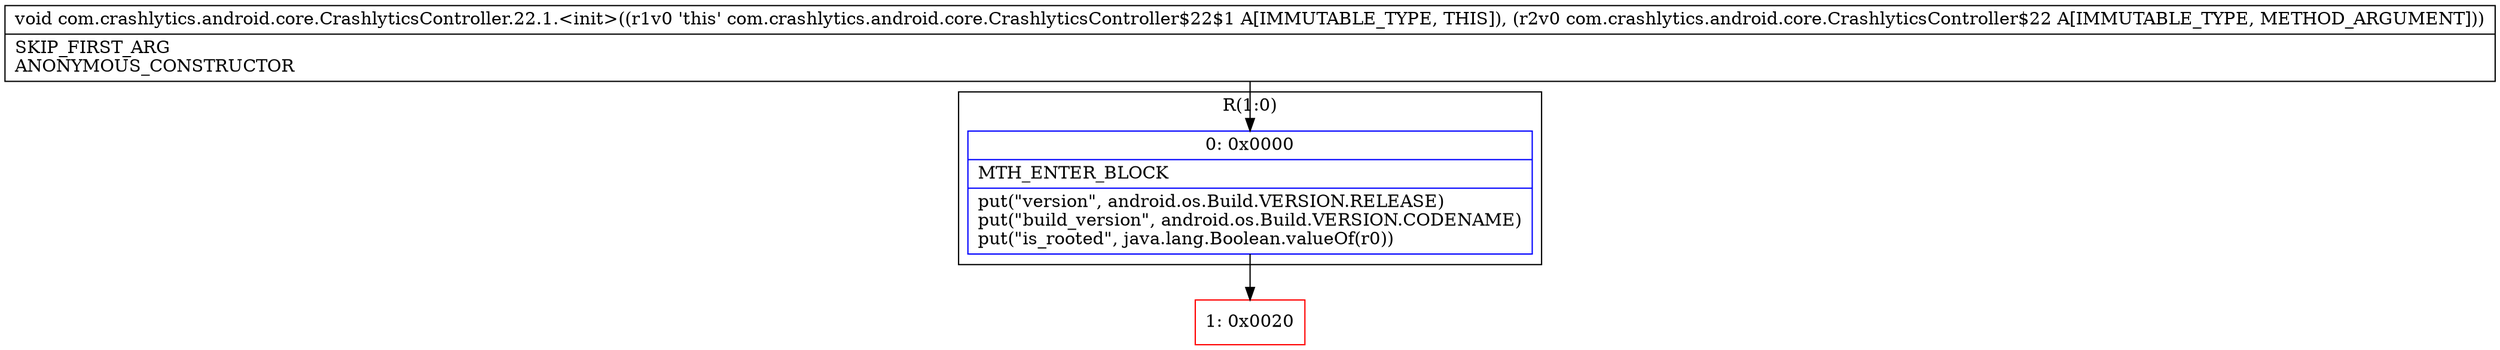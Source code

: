 digraph "CFG forcom.crashlytics.android.core.CrashlyticsController.22.1.\<init\>(Lcom\/crashlytics\/android\/core\/CrashlyticsController$22;)V" {
subgraph cluster_Region_76715628 {
label = "R(1:0)";
node [shape=record,color=blue];
Node_0 [shape=record,label="{0\:\ 0x0000|MTH_ENTER_BLOCK\l|put(\"version\", android.os.Build.VERSION.RELEASE)\lput(\"build_version\", android.os.Build.VERSION.CODENAME)\lput(\"is_rooted\", java.lang.Boolean.valueOf(r0))\l}"];
}
Node_1 [shape=record,color=red,label="{1\:\ 0x0020}"];
MethodNode[shape=record,label="{void com.crashlytics.android.core.CrashlyticsController.22.1.\<init\>((r1v0 'this' com.crashlytics.android.core.CrashlyticsController$22$1 A[IMMUTABLE_TYPE, THIS]), (r2v0 com.crashlytics.android.core.CrashlyticsController$22 A[IMMUTABLE_TYPE, METHOD_ARGUMENT]))  | SKIP_FIRST_ARG\lANONYMOUS_CONSTRUCTOR\l}"];
MethodNode -> Node_0;
Node_0 -> Node_1;
}

